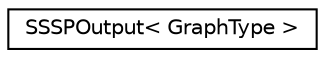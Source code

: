 digraph "Graphical Class Hierarchy"
{
 // LATEX_PDF_SIZE
  edge [fontname="Helvetica",fontsize="10",labelfontname="Helvetica",labelfontsize="10"];
  node [fontname="Helvetica",fontsize="10",shape=record];
  rankdir="LR";
  Node0 [label="SSSPOutput\< GraphType \>",height=0.2,width=0.4,color="black", fillcolor="white", style="filled",URL="$structSSSPOutput.html",tooltip="The output of an SSSP run."];
}
